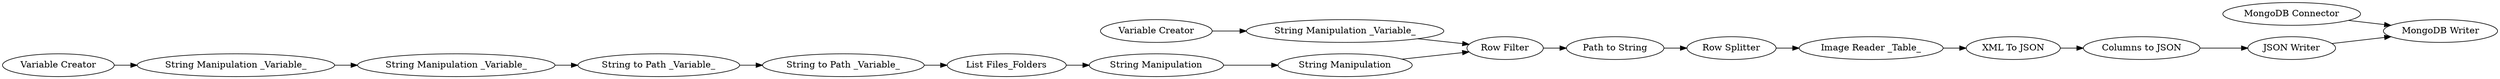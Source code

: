 digraph {
	1 [label="List Files_Folders"]
	2 [label="Image Reader _Table_"]
	3 [label="Path to String"]
	4 [label="XML To JSON"]
	5 [label="String Manipulation"]
	6 [label="String Manipulation"]
	8 [label="Columns to JSON"]
	9 [label="Variable Creator"]
	10 [label="String Manipulation _Variable_"]
	11 [label="String to Path _Variable_"]
	12 [label="Variable Creator"]
	15 [label="String Manipulation _Variable_"]
	16 [label="JSON Writer"]
	17 [label="Row Filter"]
	264 [label="MongoDB Connector"]
	265 [label="MongoDB Writer"]
	266 [label="String to Path _Variable_"]
	267 [label="String Manipulation _Variable_"]
	268 [label="Row Splitter"]
	1 -> 5
	2 -> 4
	3 -> 268
	4 -> 8
	5 -> 6
	6 -> 17
	8 -> 16
	9 -> 10
	10 -> 15
	11 -> 1
	12 -> 267
	15 -> 266
	16 -> 265
	17 -> 3
	264 -> 265
	266 -> 11
	267 -> 17
	268 -> 2
	rankdir=LR
}
